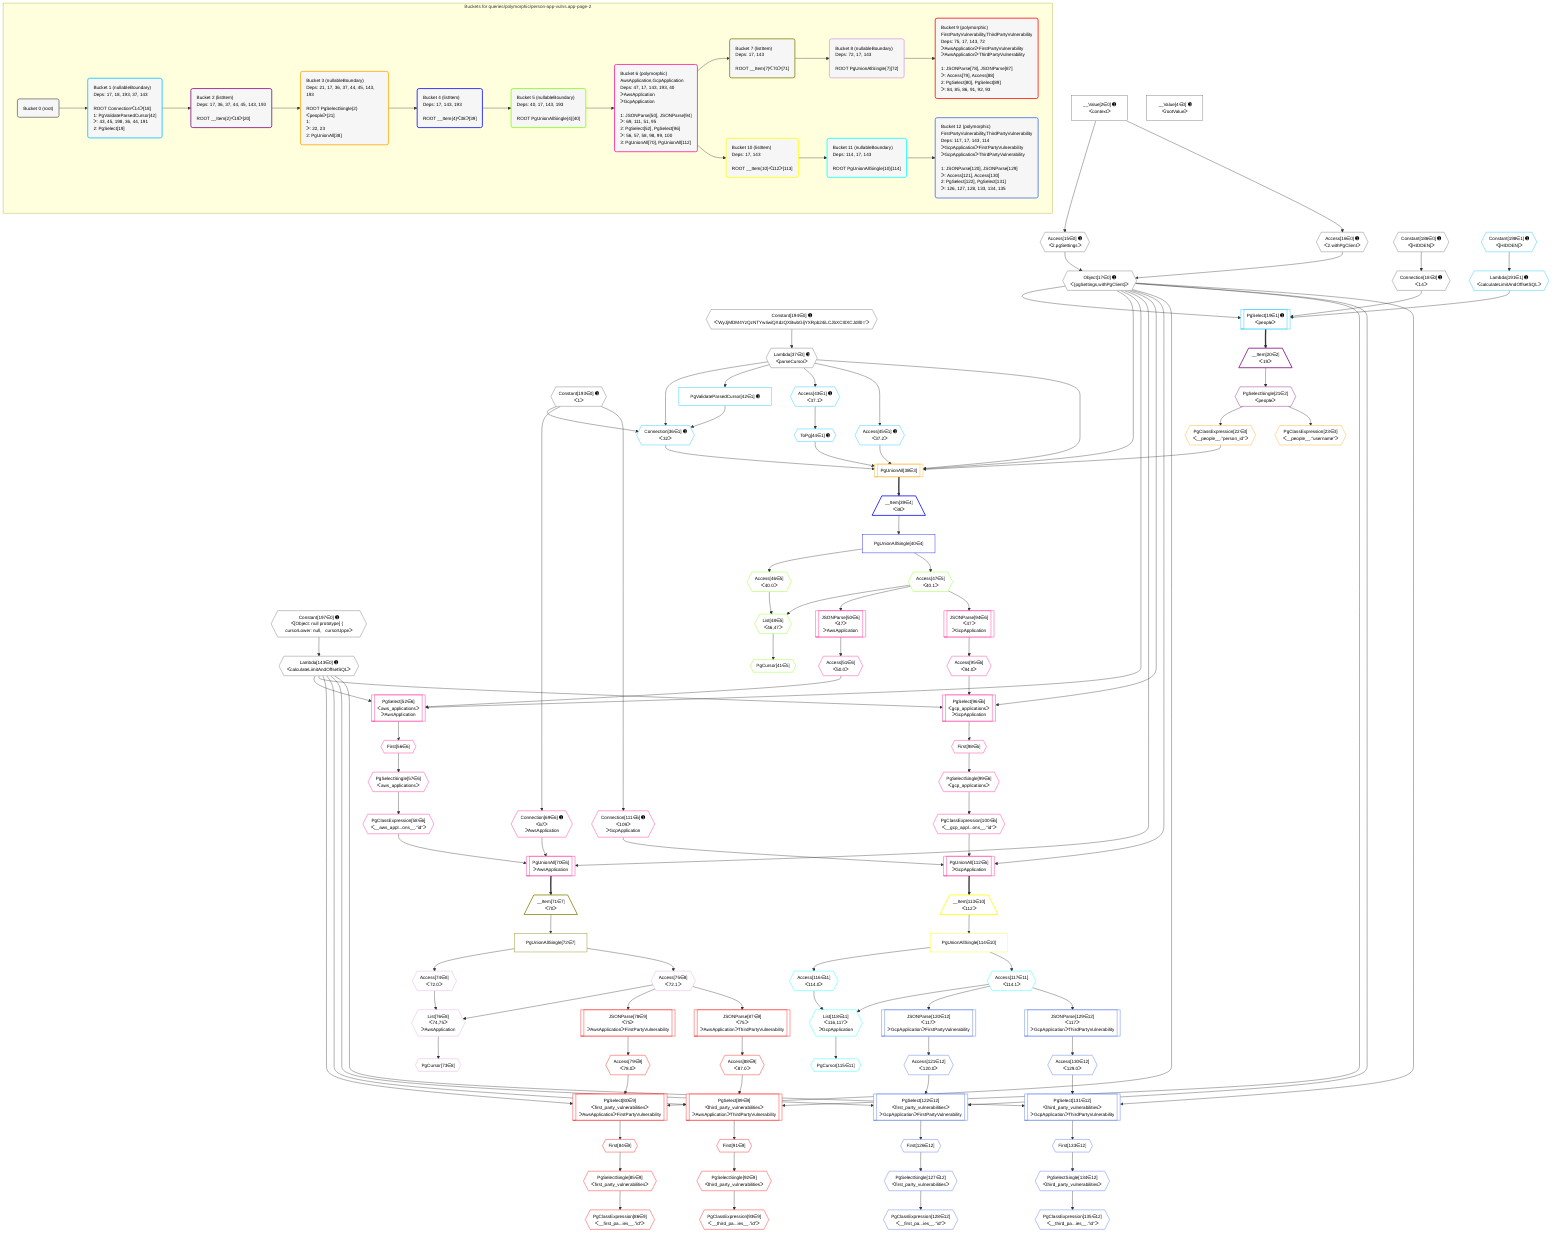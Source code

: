 %%{init: {'themeVariables': { 'fontSize': '12px'}}}%%
graph TD
    classDef path fill:#eee,stroke:#000,color:#000
    classDef plan fill:#fff,stroke-width:1px,color:#000
    classDef itemplan fill:#fff,stroke-width:2px,color:#000
    classDef unbatchedplan fill:#dff,stroke-width:1px,color:#000
    classDef sideeffectplan fill:#fcc,stroke-width:2px,color:#000
    classDef bucket fill:#f6f6f6,color:#000,stroke-width:2px,text-align:left


    %% plan dependencies
    Object17{{"Object[17∈0] ➊<br />ᐸ{pgSettings,withPgClient}ᐳ"}}:::plan
    Access15{{"Access[15∈0] ➊<br />ᐸ2.pgSettingsᐳ"}}:::plan
    Access16{{"Access[16∈0] ➊<br />ᐸ2.withPgClientᐳ"}}:::plan
    Access15 & Access16 --> Object17
    __Value2["__Value[2∈0] ➊<br />ᐸcontextᐳ"]:::plan
    __Value2 --> Access15
    __Value2 --> Access16
    Connection18{{"Connection[18∈0] ➊<br />ᐸ14ᐳ"}}:::plan
    Constant186{{"Constant[186∈0] ➊<br />ᐸ[HIDDEN]ᐳ"}}:::plan
    Constant186 --> Connection18
    Lambda37{{"Lambda[37∈0] ➊<br />ᐸparseCursorᐳ"}}:::plan
    Constant194{{"Constant[194∈0] ➊<br />ᐸ'WyJjMDM4YzQzNTYwIiwiQXdzQXBwbGljYXRpb24iLCJbXCI0XCJdIl0='ᐳ"}}:::plan
    Constant194 --> Lambda37
    Lambda143{{"Lambda[143∈0] ➊<br />ᐸcalculateLimitAndOffsetSQLᐳ"}}:::plan
    Constant197{{"Constant[197∈0] ➊<br />ᐸ[Object: null prototype] {   cursorLower: null,   cursorUppeᐳ"}}:::plan
    Constant197 --> Lambda143
    __Value4["__Value[4∈0] ➊<br />ᐸrootValueᐳ"]:::plan
    Constant193{{"Constant[193∈0] ➊<br />ᐸ1ᐳ"}}:::plan
    PgSelect19[["PgSelect[19∈1] ➊<br />ᐸpeopleᐳ"]]:::plan
    Lambda191{{"Lambda[191∈1] ➊<br />ᐸcalculateLimitAndOffsetSQLᐳ"}}:::plan
    Object17 & Connection18 & Lambda191 --> PgSelect19
    Connection36{{"Connection[36∈1] ➊<br />ᐸ32ᐳ"}}:::plan
    PgValidateParsedCursor42["PgValidateParsedCursor[42∈1] ➊"]:::plan
    Constant193 & Lambda37 & PgValidateParsedCursor42 --> Connection36
    Lambda37 --> PgValidateParsedCursor42
    Access43{{"Access[43∈1] ➊<br />ᐸ37.1ᐳ"}}:::plan
    Lambda37 --> Access43
    ToPg44{{"ToPg[44∈1] ➊"}}:::plan
    Access43 --> ToPg44
    Access45{{"Access[45∈1] ➊<br />ᐸ37.2ᐳ"}}:::plan
    Lambda37 --> Access45
    Constant198{{"Constant[198∈1] ➊<br />ᐸ[HIDDEN]ᐳ"}}:::plan
    Constant198 --> Lambda191
    __Item20[/"__Item[20∈2]<br />ᐸ19ᐳ"\]:::itemplan
    PgSelect19 ==> __Item20
    PgSelectSingle21{{"PgSelectSingle[21∈2]<br />ᐸpeopleᐳ"}}:::plan
    __Item20 --> PgSelectSingle21
    PgUnionAll38[["PgUnionAll[38∈3]"]]:::plan
    PgClassExpression22{{"PgClassExpression[22∈3]<br />ᐸ__people__.”person_id”ᐳ"}}:::plan
    Object17 & PgClassExpression22 & Connection36 & Lambda37 & ToPg44 & Access45 --> PgUnionAll38
    PgSelectSingle21 --> PgClassExpression22
    PgClassExpression23{{"PgClassExpression[23∈3]<br />ᐸ__people__.”username”ᐳ"}}:::plan
    PgSelectSingle21 --> PgClassExpression23
    __Item39[/"__Item[39∈4]<br />ᐸ38ᐳ"\]:::itemplan
    PgUnionAll38 ==> __Item39
    PgUnionAllSingle40["PgUnionAllSingle[40∈4]"]:::plan
    __Item39 --> PgUnionAllSingle40
    List48{{"List[48∈5]<br />ᐸ46,47ᐳ"}}:::plan
    Access46{{"Access[46∈5]<br />ᐸ40.0ᐳ"}}:::plan
    Access47{{"Access[47∈5]<br />ᐸ40.1ᐳ"}}:::plan
    Access46 & Access47 --> List48
    PgCursor41{{"PgCursor[41∈5]"}}:::plan
    List48 --> PgCursor41
    PgUnionAllSingle40 --> Access46
    PgUnionAllSingle40 --> Access47
    PgSelect52[["PgSelect[52∈6]<br />ᐸaws_applicationsᐳ<br />ᐳAwsApplication"]]:::plan
    Access51{{"Access[51∈6]<br />ᐸ50.0ᐳ"}}:::plan
    Object17 & Access51 & Lambda143 --> PgSelect52
    PgUnionAll70[["PgUnionAll[70∈6]<br />ᐳAwsApplication"]]:::plan
    PgClassExpression58{{"PgClassExpression[58∈6]<br />ᐸ__aws_appl...ons__.”id”ᐳ"}}:::plan
    Connection69{{"Connection[69∈6] ➊<br />ᐸ67ᐳ<br />ᐳAwsApplication"}}:::plan
    Object17 & PgClassExpression58 & Connection69 --> PgUnionAll70
    PgSelect96[["PgSelect[96∈6]<br />ᐸgcp_applicationsᐳ<br />ᐳGcpApplication"]]:::plan
    Access95{{"Access[95∈6]<br />ᐸ94.0ᐳ"}}:::plan
    Object17 & Access95 & Lambda143 --> PgSelect96
    PgUnionAll112[["PgUnionAll[112∈6]<br />ᐳGcpApplication"]]:::plan
    PgClassExpression100{{"PgClassExpression[100∈6]<br />ᐸ__gcp_appl...ons__.”id”ᐳ"}}:::plan
    Connection111{{"Connection[111∈6] ➊<br />ᐸ109ᐳ<br />ᐳGcpApplication"}}:::plan
    Object17 & PgClassExpression100 & Connection111 --> PgUnionAll112
    JSONParse50[["JSONParse[50∈6]<br />ᐸ47ᐳ<br />ᐳAwsApplication"]]:::plan
    Access47 --> JSONParse50
    JSONParse50 --> Access51
    First56{{"First[56∈6]"}}:::plan
    PgSelect52 --> First56
    PgSelectSingle57{{"PgSelectSingle[57∈6]<br />ᐸaws_applicationsᐳ"}}:::plan
    First56 --> PgSelectSingle57
    PgSelectSingle57 --> PgClassExpression58
    Constant193 --> Connection69
    JSONParse94[["JSONParse[94∈6]<br />ᐸ47ᐳ<br />ᐳGcpApplication"]]:::plan
    Access47 --> JSONParse94
    JSONParse94 --> Access95
    First98{{"First[98∈6]"}}:::plan
    PgSelect96 --> First98
    PgSelectSingle99{{"PgSelectSingle[99∈6]<br />ᐸgcp_applicationsᐳ"}}:::plan
    First98 --> PgSelectSingle99
    PgSelectSingle99 --> PgClassExpression100
    Constant193 --> Connection111
    __Item71[/"__Item[71∈7]<br />ᐸ70ᐳ"\]:::itemplan
    PgUnionAll70 ==> __Item71
    PgUnionAllSingle72["PgUnionAllSingle[72∈7]"]:::plan
    __Item71 --> PgUnionAllSingle72
    List76{{"List[76∈8]<br />ᐸ74,75ᐳ<br />ᐳAwsApplication"}}:::plan
    Access74{{"Access[74∈8]<br />ᐸ72.0ᐳ"}}:::plan
    Access75{{"Access[75∈8]<br />ᐸ72.1ᐳ"}}:::plan
    Access74 & Access75 --> List76
    PgCursor73{{"PgCursor[73∈8]"}}:::plan
    List76 --> PgCursor73
    PgUnionAllSingle72 --> Access74
    PgUnionAllSingle72 --> Access75
    PgSelect80[["PgSelect[80∈9]<br />ᐸfirst_party_vulnerabilitiesᐳ<br />ᐳAwsApplicationᐳFirstPartyVulnerability"]]:::plan
    Access79{{"Access[79∈9]<br />ᐸ78.0ᐳ"}}:::plan
    Object17 & Access79 & Lambda143 --> PgSelect80
    PgSelect89[["PgSelect[89∈9]<br />ᐸthird_party_vulnerabilitiesᐳ<br />ᐳAwsApplicationᐳThirdPartyVulnerability"]]:::plan
    Access88{{"Access[88∈9]<br />ᐸ87.0ᐳ"}}:::plan
    Object17 & Access88 & Lambda143 --> PgSelect89
    JSONParse78[["JSONParse[78∈9]<br />ᐸ75ᐳ<br />ᐳAwsApplicationᐳFirstPartyVulnerability"]]:::plan
    Access75 --> JSONParse78
    JSONParse78 --> Access79
    First84{{"First[84∈9]"}}:::plan
    PgSelect80 --> First84
    PgSelectSingle85{{"PgSelectSingle[85∈9]<br />ᐸfirst_party_vulnerabilitiesᐳ"}}:::plan
    First84 --> PgSelectSingle85
    PgClassExpression86{{"PgClassExpression[86∈9]<br />ᐸ__first_pa...ies__.”id”ᐳ"}}:::plan
    PgSelectSingle85 --> PgClassExpression86
    JSONParse87[["JSONParse[87∈9]<br />ᐸ75ᐳ<br />ᐳAwsApplicationᐳThirdPartyVulnerability"]]:::plan
    Access75 --> JSONParse87
    JSONParse87 --> Access88
    First91{{"First[91∈9]"}}:::plan
    PgSelect89 --> First91
    PgSelectSingle92{{"PgSelectSingle[92∈9]<br />ᐸthird_party_vulnerabilitiesᐳ"}}:::plan
    First91 --> PgSelectSingle92
    PgClassExpression93{{"PgClassExpression[93∈9]<br />ᐸ__third_pa...ies__.”id”ᐳ"}}:::plan
    PgSelectSingle92 --> PgClassExpression93
    __Item113[/"__Item[113∈10]<br />ᐸ112ᐳ"\]:::itemplan
    PgUnionAll112 ==> __Item113
    PgUnionAllSingle114["PgUnionAllSingle[114∈10]"]:::plan
    __Item113 --> PgUnionAllSingle114
    List118{{"List[118∈11]<br />ᐸ116,117ᐳ<br />ᐳGcpApplication"}}:::plan
    Access116{{"Access[116∈11]<br />ᐸ114.0ᐳ"}}:::plan
    Access117{{"Access[117∈11]<br />ᐸ114.1ᐳ"}}:::plan
    Access116 & Access117 --> List118
    PgCursor115{{"PgCursor[115∈11]"}}:::plan
    List118 --> PgCursor115
    PgUnionAllSingle114 --> Access116
    PgUnionAllSingle114 --> Access117
    PgSelect122[["PgSelect[122∈12]<br />ᐸfirst_party_vulnerabilitiesᐳ<br />ᐳGcpApplicationᐳFirstPartyVulnerability"]]:::plan
    Access121{{"Access[121∈12]<br />ᐸ120.0ᐳ"}}:::plan
    Object17 & Access121 & Lambda143 --> PgSelect122
    PgSelect131[["PgSelect[131∈12]<br />ᐸthird_party_vulnerabilitiesᐳ<br />ᐳGcpApplicationᐳThirdPartyVulnerability"]]:::plan
    Access130{{"Access[130∈12]<br />ᐸ129.0ᐳ"}}:::plan
    Object17 & Access130 & Lambda143 --> PgSelect131
    JSONParse120[["JSONParse[120∈12]<br />ᐸ117ᐳ<br />ᐳGcpApplicationᐳFirstPartyVulnerability"]]:::plan
    Access117 --> JSONParse120
    JSONParse120 --> Access121
    First126{{"First[126∈12]"}}:::plan
    PgSelect122 --> First126
    PgSelectSingle127{{"PgSelectSingle[127∈12]<br />ᐸfirst_party_vulnerabilitiesᐳ"}}:::plan
    First126 --> PgSelectSingle127
    PgClassExpression128{{"PgClassExpression[128∈12]<br />ᐸ__first_pa...ies__.”id”ᐳ"}}:::plan
    PgSelectSingle127 --> PgClassExpression128
    JSONParse129[["JSONParse[129∈12]<br />ᐸ117ᐳ<br />ᐳGcpApplicationᐳThirdPartyVulnerability"]]:::plan
    Access117 --> JSONParse129
    JSONParse129 --> Access130
    First133{{"First[133∈12]"}}:::plan
    PgSelect131 --> First133
    PgSelectSingle134{{"PgSelectSingle[134∈12]<br />ᐸthird_party_vulnerabilitiesᐳ"}}:::plan
    First133 --> PgSelectSingle134
    PgClassExpression135{{"PgClassExpression[135∈12]<br />ᐸ__third_pa...ies__.”id”ᐳ"}}:::plan
    PgSelectSingle134 --> PgClassExpression135

    %% define steps

    subgraph "Buckets for queries/polymorphic/person-app-vulns.app-page-2"
    Bucket0("Bucket 0 (root)"):::bucket
    classDef bucket0 stroke:#696969
    class Bucket0,__Value2,__Value4,Access15,Access16,Object17,Connection18,Lambda37,Lambda143,Constant186,Constant193,Constant194,Constant197 bucket0
    Bucket1("Bucket 1 (nullableBoundary)<br />Deps: 17, 18, 193, 37, 143<br /><br />ROOT Connectionᐸ14ᐳ[18]<br />1: PgValidateParsedCursor[42]<br />ᐳ: 43, 45, 198, 36, 44, 191<br />2: PgSelect[19]"):::bucket
    classDef bucket1 stroke:#00bfff
    class Bucket1,PgSelect19,Connection36,PgValidateParsedCursor42,Access43,ToPg44,Access45,Lambda191,Constant198 bucket1
    Bucket2("Bucket 2 (listItem)<br />Deps: 17, 36, 37, 44, 45, 143, 193<br /><br />ROOT __Item{2}ᐸ19ᐳ[20]"):::bucket
    classDef bucket2 stroke:#7f007f
    class Bucket2,__Item20,PgSelectSingle21 bucket2
    Bucket3("Bucket 3 (nullableBoundary)<br />Deps: 21, 17, 36, 37, 44, 45, 143, 193<br /><br />ROOT PgSelectSingle{2}ᐸpeopleᐳ[21]<br />1: <br />ᐳ: 22, 23<br />2: PgUnionAll[38]"):::bucket
    classDef bucket3 stroke:#ffa500
    class Bucket3,PgClassExpression22,PgClassExpression23,PgUnionAll38 bucket3
    Bucket4("Bucket 4 (listItem)<br />Deps: 17, 143, 193<br /><br />ROOT __Item{4}ᐸ38ᐳ[39]"):::bucket
    classDef bucket4 stroke:#0000ff
    class Bucket4,__Item39,PgUnionAllSingle40 bucket4
    Bucket5("Bucket 5 (nullableBoundary)<br />Deps: 40, 17, 143, 193<br /><br />ROOT PgUnionAllSingle{4}[40]"):::bucket
    classDef bucket5 stroke:#7fff00
    class Bucket5,PgCursor41,Access46,Access47,List48 bucket5
    Bucket6("Bucket 6 (polymorphic)<br />AwsApplication,GcpApplication<br />Deps: 47, 17, 143, 193, 40<br />ᐳAwsApplication<br />ᐳGcpApplication<br /><br />1: JSONParse[50], JSONParse[94]<br />ᐳ: 69, 111, 51, 95<br />2: PgSelect[52], PgSelect[96]<br />ᐳ: 56, 57, 58, 98, 99, 100<br />3: PgUnionAll[70], PgUnionAll[112]"):::bucket
    classDef bucket6 stroke:#ff1493
    class Bucket6,JSONParse50,Access51,PgSelect52,First56,PgSelectSingle57,PgClassExpression58,Connection69,PgUnionAll70,JSONParse94,Access95,PgSelect96,First98,PgSelectSingle99,PgClassExpression100,Connection111,PgUnionAll112 bucket6
    Bucket7("Bucket 7 (listItem)<br />Deps: 17, 143<br /><br />ROOT __Item{7}ᐸ70ᐳ[71]"):::bucket
    classDef bucket7 stroke:#808000
    class Bucket7,__Item71,PgUnionAllSingle72 bucket7
    Bucket8("Bucket 8 (nullableBoundary)<br />Deps: 72, 17, 143<br /><br />ROOT PgUnionAllSingle{7}[72]"):::bucket
    classDef bucket8 stroke:#dda0dd
    class Bucket8,PgCursor73,Access74,Access75,List76 bucket8
    Bucket9("Bucket 9 (polymorphic)<br />FirstPartyVulnerability,ThirdPartyVulnerability<br />Deps: 75, 17, 143, 72<br />ᐳAwsApplicationᐳFirstPartyVulnerability<br />ᐳAwsApplicationᐳThirdPartyVulnerability<br /><br />1: JSONParse[78], JSONParse[87]<br />ᐳ: Access[79], Access[88]<br />2: PgSelect[80], PgSelect[89]<br />ᐳ: 84, 85, 86, 91, 92, 93"):::bucket
    classDef bucket9 stroke:#ff0000
    class Bucket9,JSONParse78,Access79,PgSelect80,First84,PgSelectSingle85,PgClassExpression86,JSONParse87,Access88,PgSelect89,First91,PgSelectSingle92,PgClassExpression93 bucket9
    Bucket10("Bucket 10 (listItem)<br />Deps: 17, 143<br /><br />ROOT __Item{10}ᐸ112ᐳ[113]"):::bucket
    classDef bucket10 stroke:#ffff00
    class Bucket10,__Item113,PgUnionAllSingle114 bucket10
    Bucket11("Bucket 11 (nullableBoundary)<br />Deps: 114, 17, 143<br /><br />ROOT PgUnionAllSingle{10}[114]"):::bucket
    classDef bucket11 stroke:#00ffff
    class Bucket11,PgCursor115,Access116,Access117,List118 bucket11
    Bucket12("Bucket 12 (polymorphic)<br />FirstPartyVulnerability,ThirdPartyVulnerability<br />Deps: 117, 17, 143, 114<br />ᐳGcpApplicationᐳFirstPartyVulnerability<br />ᐳGcpApplicationᐳThirdPartyVulnerability<br /><br />1: JSONParse[120], JSONParse[129]<br />ᐳ: Access[121], Access[130]<br />2: PgSelect[122], PgSelect[131]<br />ᐳ: 126, 127, 128, 133, 134, 135"):::bucket
    classDef bucket12 stroke:#4169e1
    class Bucket12,JSONParse120,Access121,PgSelect122,First126,PgSelectSingle127,PgClassExpression128,JSONParse129,Access130,PgSelect131,First133,PgSelectSingle134,PgClassExpression135 bucket12
    Bucket0 --> Bucket1
    Bucket1 --> Bucket2
    Bucket2 --> Bucket3
    Bucket3 --> Bucket4
    Bucket4 --> Bucket5
    Bucket5 --> Bucket6
    Bucket6 --> Bucket7 & Bucket10
    Bucket7 --> Bucket8
    Bucket8 --> Bucket9
    Bucket10 --> Bucket11
    Bucket11 --> Bucket12
    end